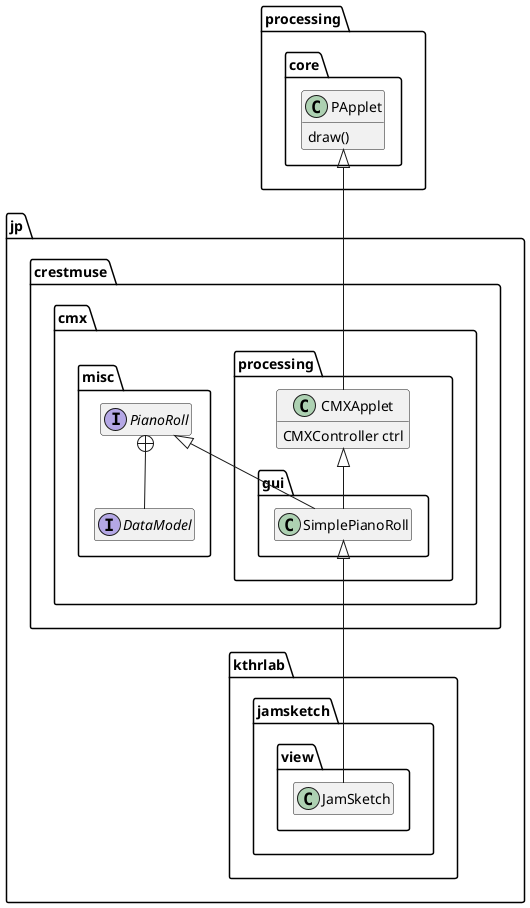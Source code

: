 @startuml
'https://plantuml.com/class-diagram
hide empty members

class processing.core.PApplet {
    draw()
}
class jp.crestmuse.cmx.processing.CMXApplet {
    CMXController ctrl
}
interface jp.crestmuse.cmx.misc.PianoRoll
interface jp.crestmuse.cmx.misc.DataModel
class jp.crestmuse.cmx.processing.gui.SimplePianoRoll
class jp.kthrlab.jamsketch.view.JamSketch

PApplet <|-- CMXApplet
CMXApplet <|-- SimplePianoRoll
PianoRoll +-- DataModel
PianoRoll <|-- SimplePianoRoll
SimplePianoRoll <|-- JamSketch

@enduml